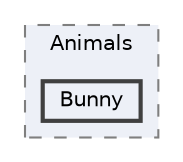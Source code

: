 digraph "C:/Users/oscar/OneDrive/Documentos/Unity Projects/Virtual Fruits Portable/Assets/Scripts/Enemies/Animals/Bunny"
{
 // LATEX_PDF_SIZE
  bgcolor="transparent";
  edge [fontname=Helvetica,fontsize=10,labelfontname=Helvetica,labelfontsize=10];
  node [fontname=Helvetica,fontsize=10,shape=box,height=0.2,width=0.4];
  compound=true
  subgraph clusterdir_56a1694a943e662eb6d8e89d96a6e8f7 {
    graph [ bgcolor="#edf0f7", pencolor="grey50", label="Animals", fontname=Helvetica,fontsize=10 style="filled,dashed", URL="dir_56a1694a943e662eb6d8e89d96a6e8f7.html",tooltip=""]
  dir_9fedde58b4a774850fccd5231b1ef651 [label="Bunny", fillcolor="#edf0f7", color="grey25", style="filled,bold", URL="dir_9fedde58b4a774850fccd5231b1ef651.html",tooltip=""];
  }
}
